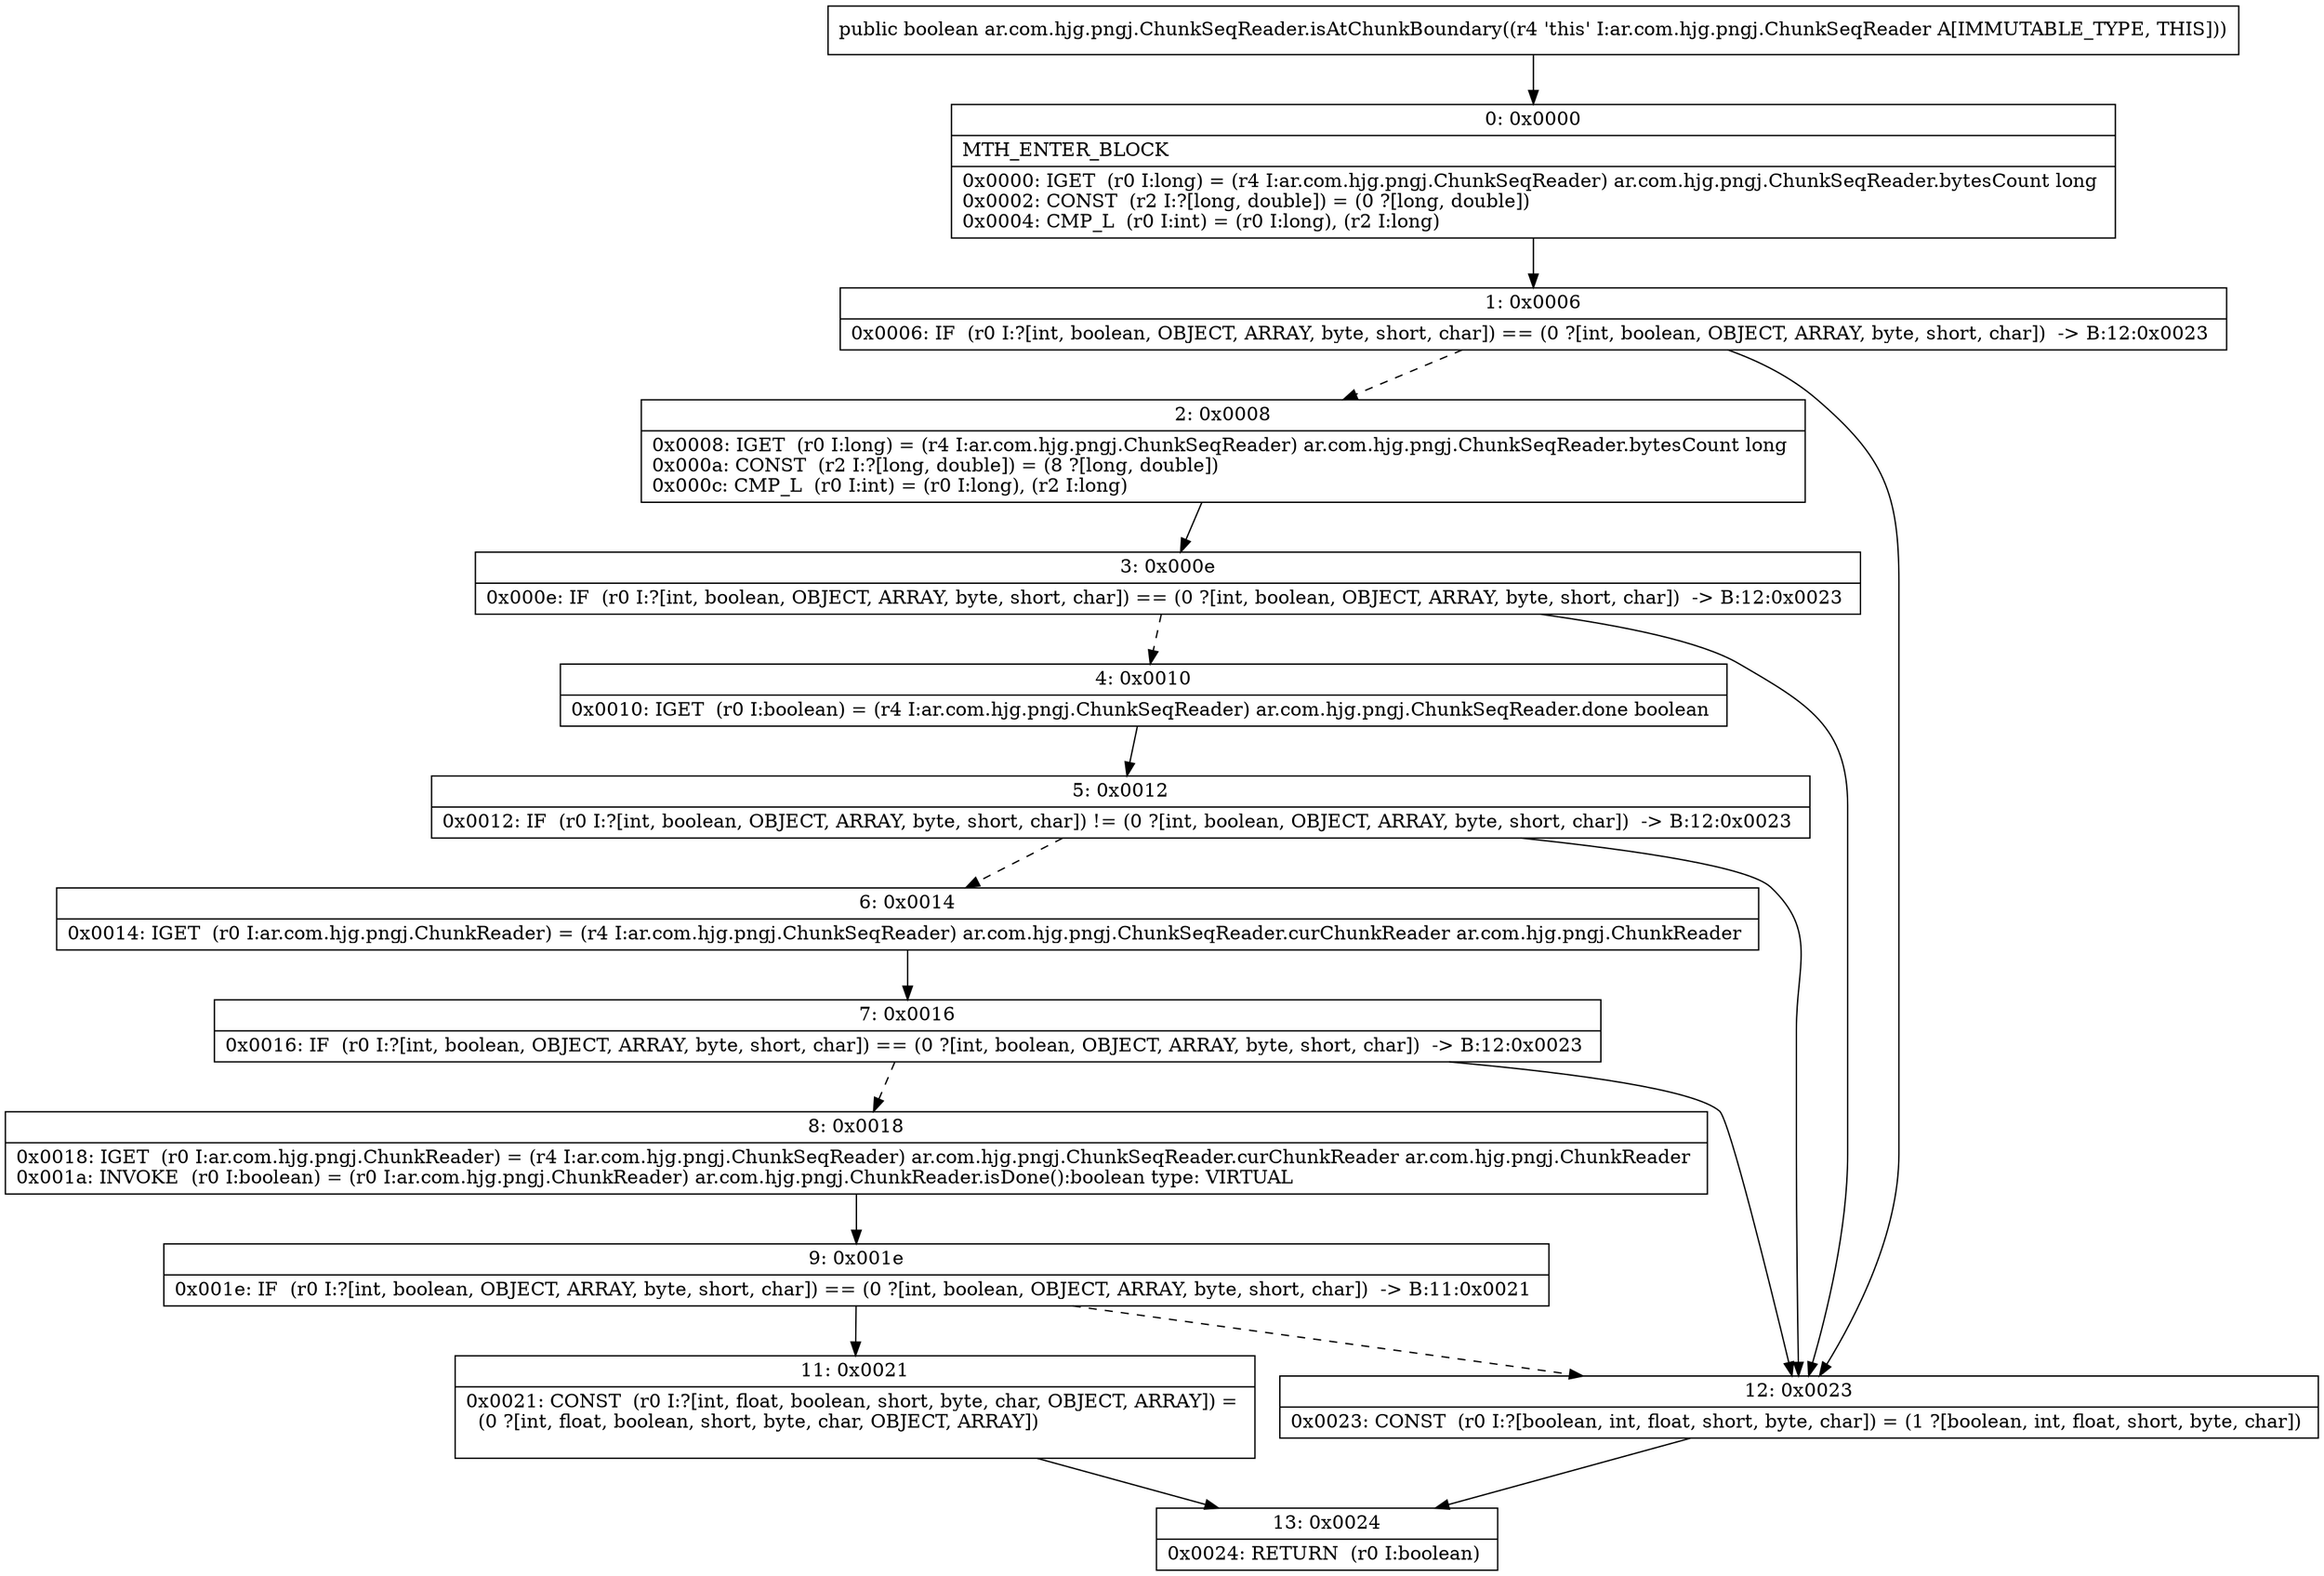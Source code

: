 digraph "CFG forar.com.hjg.pngj.ChunkSeqReader.isAtChunkBoundary()Z" {
Node_0 [shape=record,label="{0\:\ 0x0000|MTH_ENTER_BLOCK\l|0x0000: IGET  (r0 I:long) = (r4 I:ar.com.hjg.pngj.ChunkSeqReader) ar.com.hjg.pngj.ChunkSeqReader.bytesCount long \l0x0002: CONST  (r2 I:?[long, double]) = (0 ?[long, double]) \l0x0004: CMP_L  (r0 I:int) = (r0 I:long), (r2 I:long) \l}"];
Node_1 [shape=record,label="{1\:\ 0x0006|0x0006: IF  (r0 I:?[int, boolean, OBJECT, ARRAY, byte, short, char]) == (0 ?[int, boolean, OBJECT, ARRAY, byte, short, char])  \-\> B:12:0x0023 \l}"];
Node_2 [shape=record,label="{2\:\ 0x0008|0x0008: IGET  (r0 I:long) = (r4 I:ar.com.hjg.pngj.ChunkSeqReader) ar.com.hjg.pngj.ChunkSeqReader.bytesCount long \l0x000a: CONST  (r2 I:?[long, double]) = (8 ?[long, double]) \l0x000c: CMP_L  (r0 I:int) = (r0 I:long), (r2 I:long) \l}"];
Node_3 [shape=record,label="{3\:\ 0x000e|0x000e: IF  (r0 I:?[int, boolean, OBJECT, ARRAY, byte, short, char]) == (0 ?[int, boolean, OBJECT, ARRAY, byte, short, char])  \-\> B:12:0x0023 \l}"];
Node_4 [shape=record,label="{4\:\ 0x0010|0x0010: IGET  (r0 I:boolean) = (r4 I:ar.com.hjg.pngj.ChunkSeqReader) ar.com.hjg.pngj.ChunkSeqReader.done boolean \l}"];
Node_5 [shape=record,label="{5\:\ 0x0012|0x0012: IF  (r0 I:?[int, boolean, OBJECT, ARRAY, byte, short, char]) != (0 ?[int, boolean, OBJECT, ARRAY, byte, short, char])  \-\> B:12:0x0023 \l}"];
Node_6 [shape=record,label="{6\:\ 0x0014|0x0014: IGET  (r0 I:ar.com.hjg.pngj.ChunkReader) = (r4 I:ar.com.hjg.pngj.ChunkSeqReader) ar.com.hjg.pngj.ChunkSeqReader.curChunkReader ar.com.hjg.pngj.ChunkReader \l}"];
Node_7 [shape=record,label="{7\:\ 0x0016|0x0016: IF  (r0 I:?[int, boolean, OBJECT, ARRAY, byte, short, char]) == (0 ?[int, boolean, OBJECT, ARRAY, byte, short, char])  \-\> B:12:0x0023 \l}"];
Node_8 [shape=record,label="{8\:\ 0x0018|0x0018: IGET  (r0 I:ar.com.hjg.pngj.ChunkReader) = (r4 I:ar.com.hjg.pngj.ChunkSeqReader) ar.com.hjg.pngj.ChunkSeqReader.curChunkReader ar.com.hjg.pngj.ChunkReader \l0x001a: INVOKE  (r0 I:boolean) = (r0 I:ar.com.hjg.pngj.ChunkReader) ar.com.hjg.pngj.ChunkReader.isDone():boolean type: VIRTUAL \l}"];
Node_9 [shape=record,label="{9\:\ 0x001e|0x001e: IF  (r0 I:?[int, boolean, OBJECT, ARRAY, byte, short, char]) == (0 ?[int, boolean, OBJECT, ARRAY, byte, short, char])  \-\> B:11:0x0021 \l}"];
Node_11 [shape=record,label="{11\:\ 0x0021|0x0021: CONST  (r0 I:?[int, float, boolean, short, byte, char, OBJECT, ARRAY]) = \l  (0 ?[int, float, boolean, short, byte, char, OBJECT, ARRAY])\l \l}"];
Node_12 [shape=record,label="{12\:\ 0x0023|0x0023: CONST  (r0 I:?[boolean, int, float, short, byte, char]) = (1 ?[boolean, int, float, short, byte, char]) \l}"];
Node_13 [shape=record,label="{13\:\ 0x0024|0x0024: RETURN  (r0 I:boolean) \l}"];
MethodNode[shape=record,label="{public boolean ar.com.hjg.pngj.ChunkSeqReader.isAtChunkBoundary((r4 'this' I:ar.com.hjg.pngj.ChunkSeqReader A[IMMUTABLE_TYPE, THIS])) }"];
MethodNode -> Node_0;
Node_0 -> Node_1;
Node_1 -> Node_2[style=dashed];
Node_1 -> Node_12;
Node_2 -> Node_3;
Node_3 -> Node_4[style=dashed];
Node_3 -> Node_12;
Node_4 -> Node_5;
Node_5 -> Node_6[style=dashed];
Node_5 -> Node_12;
Node_6 -> Node_7;
Node_7 -> Node_8[style=dashed];
Node_7 -> Node_12;
Node_8 -> Node_9;
Node_9 -> Node_11;
Node_9 -> Node_12[style=dashed];
Node_11 -> Node_13;
Node_12 -> Node_13;
}

